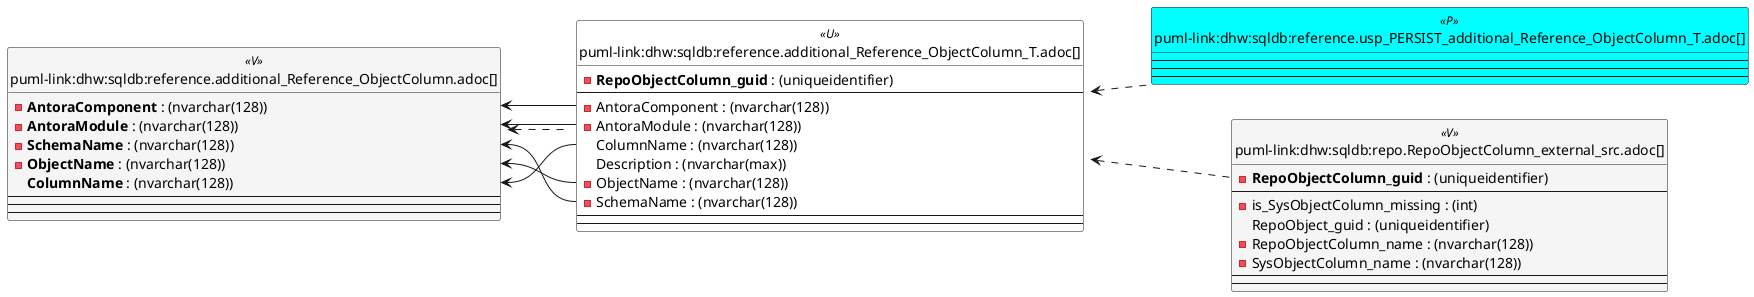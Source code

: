 @startuml
left to right direction
'top to bottom direction
hide circle
'avoide "." issues:
set namespaceSeparator none


skinparam class {
  BackgroundColor White
  BackgroundColor<<FN>> Yellow
  BackgroundColor<<FS>> Yellow
  BackgroundColor<<FT>> LightGray
  BackgroundColor<<IF>> Yellow
  BackgroundColor<<IS>> Yellow
  BackgroundColor<<P>> Aqua
  BackgroundColor<<PC>> Aqua
  BackgroundColor<<SN>> Yellow
  BackgroundColor<<SO>> SlateBlue
  BackgroundColor<<TF>> LightGray
  BackgroundColor<<TR>> Tomato
  BackgroundColor<<U>> White
  BackgroundColor<<V>> WhiteSmoke
  BackgroundColor<<X>> Aqua
  BackgroundColor<<external>> AliceBlue
}


entity "puml-link:dhw:sqldb:reference.additional_Reference_ObjectColumn.adoc[]" as reference.additional_Reference_ObjectColumn << V >> {
  - **AntoraComponent** : (nvarchar(128))
  - **AntoraModule** : (nvarchar(128))
  - **SchemaName** : (nvarchar(128))
  - **ObjectName** : (nvarchar(128))
  **ColumnName** : (nvarchar(128))
  --
  --
  --
}

entity "puml-link:dhw:sqldb:reference.additional_Reference_ObjectColumn_T.adoc[]" as reference.additional_Reference_ObjectColumn_T << U >> {
  - **RepoObjectColumn_guid** : (uniqueidentifier)
  --
  - AntoraComponent : (nvarchar(128))
  - AntoraModule : (nvarchar(128))
  ColumnName : (nvarchar(128))
  Description : (nvarchar(max))
  - ObjectName : (nvarchar(128))
  - SchemaName : (nvarchar(128))
  --
  --
}

entity "puml-link:dhw:sqldb:reference.usp_PERSIST_additional_Reference_ObjectColumn_T.adoc[]" as reference.usp_PERSIST_additional_Reference_ObjectColumn_T << P >> {
  --
  --
  --
}

entity "puml-link:dhw:sqldb:repo.RepoObjectColumn_external_src.adoc[]" as repo.RepoObjectColumn_external_src << V >> {
  - **RepoObjectColumn_guid** : (uniqueidentifier)
  --
  - is_SysObjectColumn_missing : (int)
  RepoObject_guid : (uniqueidentifier)
  - RepoObjectColumn_name : (nvarchar(128))
  - SysObjectColumn_name : (nvarchar(128))
  --
  --
}

reference.additional_Reference_ObjectColumn <.. reference.additional_Reference_ObjectColumn_T
reference.additional_Reference_ObjectColumn_T <.. reference.usp_PERSIST_additional_Reference_ObjectColumn_T
reference.additional_Reference_ObjectColumn_T <.. repo.RepoObjectColumn_external_src
"reference.additional_Reference_ObjectColumn::AntoraComponent" <-- "reference.additional_Reference_ObjectColumn_T::AntoraComponent"
"reference.additional_Reference_ObjectColumn::AntoraModule" <-- "reference.additional_Reference_ObjectColumn_T::AntoraModule"
"reference.additional_Reference_ObjectColumn::ColumnName" <-- "reference.additional_Reference_ObjectColumn_T::ColumnName"
"reference.additional_Reference_ObjectColumn::ObjectName" <-- "reference.additional_Reference_ObjectColumn_T::ObjectName"
"reference.additional_Reference_ObjectColumn::SchemaName" <-- "reference.additional_Reference_ObjectColumn_T::SchemaName"
@enduml

